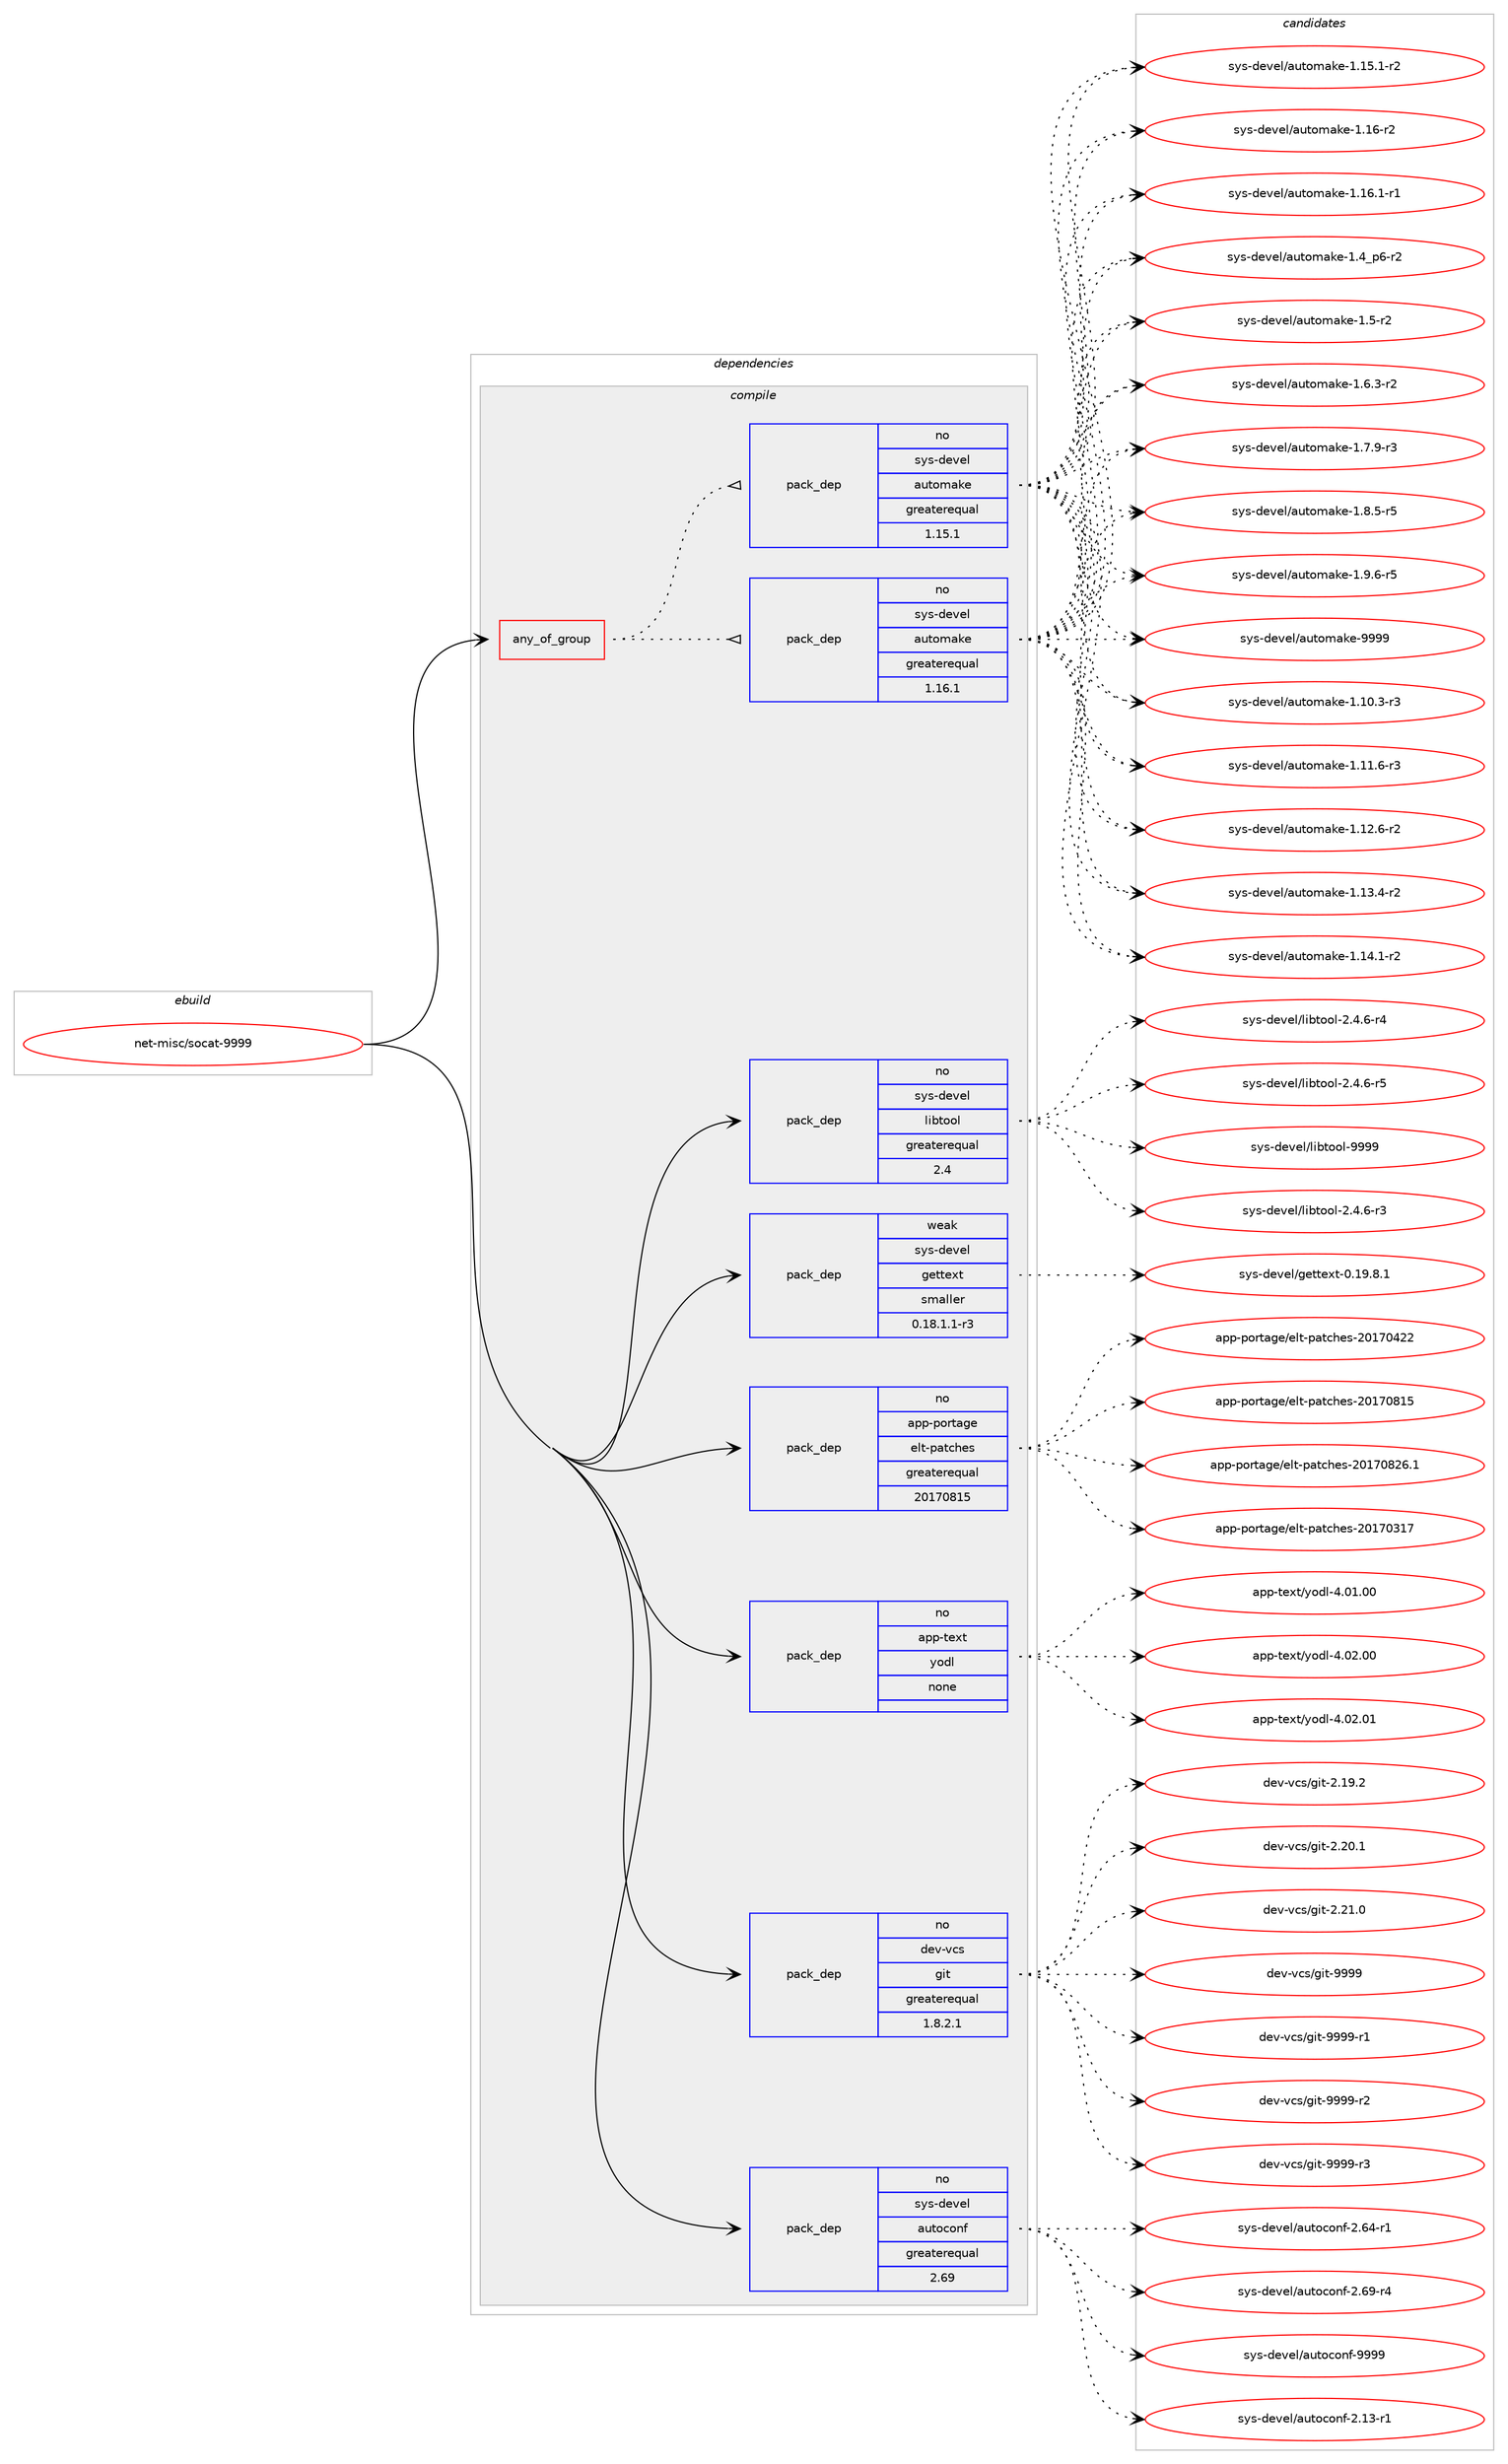 digraph prolog {

# *************
# Graph options
# *************

newrank=true;
concentrate=true;
compound=true;
graph [rankdir=LR,fontname=Helvetica,fontsize=10,ranksep=1.5];#, ranksep=2.5, nodesep=0.2];
edge  [arrowhead=vee];
node  [fontname=Helvetica,fontsize=10];

# **********
# The ebuild
# **********

subgraph cluster_leftcol {
color=gray;
rank=same;
label=<<i>ebuild</i>>;
id [label="net-misc/socat-9999", color=red, width=4, href="../net-misc/socat-9999.svg"];
}

# ****************
# The dependencies
# ****************

subgraph cluster_midcol {
color=gray;
label=<<i>dependencies</i>>;
subgraph cluster_compile {
fillcolor="#eeeeee";
style=filled;
label=<<i>compile</i>>;
subgraph any26456 {
dependency1672373 [label=<<TABLE BORDER="0" CELLBORDER="1" CELLSPACING="0" CELLPADDING="4"><TR><TD CELLPADDING="10">any_of_group</TD></TR></TABLE>>, shape=none, color=red];subgraph pack1195767 {
dependency1672374 [label=<<TABLE BORDER="0" CELLBORDER="1" CELLSPACING="0" CELLPADDING="4" WIDTH="220"><TR><TD ROWSPAN="6" CELLPADDING="30">pack_dep</TD></TR><TR><TD WIDTH="110">no</TD></TR><TR><TD>sys-devel</TD></TR><TR><TD>automake</TD></TR><TR><TD>greaterequal</TD></TR><TR><TD>1.16.1</TD></TR></TABLE>>, shape=none, color=blue];
}
dependency1672373:e -> dependency1672374:w [weight=20,style="dotted",arrowhead="oinv"];
subgraph pack1195768 {
dependency1672375 [label=<<TABLE BORDER="0" CELLBORDER="1" CELLSPACING="0" CELLPADDING="4" WIDTH="220"><TR><TD ROWSPAN="6" CELLPADDING="30">pack_dep</TD></TR><TR><TD WIDTH="110">no</TD></TR><TR><TD>sys-devel</TD></TR><TR><TD>automake</TD></TR><TR><TD>greaterequal</TD></TR><TR><TD>1.15.1</TD></TR></TABLE>>, shape=none, color=blue];
}
dependency1672373:e -> dependency1672375:w [weight=20,style="dotted",arrowhead="oinv"];
}
id:e -> dependency1672373:w [weight=20,style="solid",arrowhead="vee"];
subgraph pack1195769 {
dependency1672376 [label=<<TABLE BORDER="0" CELLBORDER="1" CELLSPACING="0" CELLPADDING="4" WIDTH="220"><TR><TD ROWSPAN="6" CELLPADDING="30">pack_dep</TD></TR><TR><TD WIDTH="110">no</TD></TR><TR><TD>app-portage</TD></TR><TR><TD>elt-patches</TD></TR><TR><TD>greaterequal</TD></TR><TR><TD>20170815</TD></TR></TABLE>>, shape=none, color=blue];
}
id:e -> dependency1672376:w [weight=20,style="solid",arrowhead="vee"];
subgraph pack1195770 {
dependency1672377 [label=<<TABLE BORDER="0" CELLBORDER="1" CELLSPACING="0" CELLPADDING="4" WIDTH="220"><TR><TD ROWSPAN="6" CELLPADDING="30">pack_dep</TD></TR><TR><TD WIDTH="110">no</TD></TR><TR><TD>app-text</TD></TR><TR><TD>yodl</TD></TR><TR><TD>none</TD></TR><TR><TD></TD></TR></TABLE>>, shape=none, color=blue];
}
id:e -> dependency1672377:w [weight=20,style="solid",arrowhead="vee"];
subgraph pack1195771 {
dependency1672378 [label=<<TABLE BORDER="0" CELLBORDER="1" CELLSPACING="0" CELLPADDING="4" WIDTH="220"><TR><TD ROWSPAN="6" CELLPADDING="30">pack_dep</TD></TR><TR><TD WIDTH="110">no</TD></TR><TR><TD>dev-vcs</TD></TR><TR><TD>git</TD></TR><TR><TD>greaterequal</TD></TR><TR><TD>1.8.2.1</TD></TR></TABLE>>, shape=none, color=blue];
}
id:e -> dependency1672378:w [weight=20,style="solid",arrowhead="vee"];
subgraph pack1195772 {
dependency1672379 [label=<<TABLE BORDER="0" CELLBORDER="1" CELLSPACING="0" CELLPADDING="4" WIDTH="220"><TR><TD ROWSPAN="6" CELLPADDING="30">pack_dep</TD></TR><TR><TD WIDTH="110">no</TD></TR><TR><TD>sys-devel</TD></TR><TR><TD>autoconf</TD></TR><TR><TD>greaterequal</TD></TR><TR><TD>2.69</TD></TR></TABLE>>, shape=none, color=blue];
}
id:e -> dependency1672379:w [weight=20,style="solid",arrowhead="vee"];
subgraph pack1195773 {
dependency1672380 [label=<<TABLE BORDER="0" CELLBORDER="1" CELLSPACING="0" CELLPADDING="4" WIDTH="220"><TR><TD ROWSPAN="6" CELLPADDING="30">pack_dep</TD></TR><TR><TD WIDTH="110">no</TD></TR><TR><TD>sys-devel</TD></TR><TR><TD>libtool</TD></TR><TR><TD>greaterequal</TD></TR><TR><TD>2.4</TD></TR></TABLE>>, shape=none, color=blue];
}
id:e -> dependency1672380:w [weight=20,style="solid",arrowhead="vee"];
subgraph pack1195774 {
dependency1672381 [label=<<TABLE BORDER="0" CELLBORDER="1" CELLSPACING="0" CELLPADDING="4" WIDTH="220"><TR><TD ROWSPAN="6" CELLPADDING="30">pack_dep</TD></TR><TR><TD WIDTH="110">weak</TD></TR><TR><TD>sys-devel</TD></TR><TR><TD>gettext</TD></TR><TR><TD>smaller</TD></TR><TR><TD>0.18.1.1-r3</TD></TR></TABLE>>, shape=none, color=blue];
}
id:e -> dependency1672381:w [weight=20,style="solid",arrowhead="vee"];
}
subgraph cluster_compileandrun {
fillcolor="#eeeeee";
style=filled;
label=<<i>compile and run</i>>;
}
subgraph cluster_run {
fillcolor="#eeeeee";
style=filled;
label=<<i>run</i>>;
}
}

# **************
# The candidates
# **************

subgraph cluster_choices {
rank=same;
color=gray;
label=<<i>candidates</i>>;

subgraph choice1195767 {
color=black;
nodesep=1;
choice11512111545100101118101108479711711611110997107101454946494846514511451 [label="sys-devel/automake-1.10.3-r3", color=red, width=4,href="../sys-devel/automake-1.10.3-r3.svg"];
choice11512111545100101118101108479711711611110997107101454946494946544511451 [label="sys-devel/automake-1.11.6-r3", color=red, width=4,href="../sys-devel/automake-1.11.6-r3.svg"];
choice11512111545100101118101108479711711611110997107101454946495046544511450 [label="sys-devel/automake-1.12.6-r2", color=red, width=4,href="../sys-devel/automake-1.12.6-r2.svg"];
choice11512111545100101118101108479711711611110997107101454946495146524511450 [label="sys-devel/automake-1.13.4-r2", color=red, width=4,href="../sys-devel/automake-1.13.4-r2.svg"];
choice11512111545100101118101108479711711611110997107101454946495246494511450 [label="sys-devel/automake-1.14.1-r2", color=red, width=4,href="../sys-devel/automake-1.14.1-r2.svg"];
choice11512111545100101118101108479711711611110997107101454946495346494511450 [label="sys-devel/automake-1.15.1-r2", color=red, width=4,href="../sys-devel/automake-1.15.1-r2.svg"];
choice1151211154510010111810110847971171161111099710710145494649544511450 [label="sys-devel/automake-1.16-r2", color=red, width=4,href="../sys-devel/automake-1.16-r2.svg"];
choice11512111545100101118101108479711711611110997107101454946495446494511449 [label="sys-devel/automake-1.16.1-r1", color=red, width=4,href="../sys-devel/automake-1.16.1-r1.svg"];
choice115121115451001011181011084797117116111109971071014549465295112544511450 [label="sys-devel/automake-1.4_p6-r2", color=red, width=4,href="../sys-devel/automake-1.4_p6-r2.svg"];
choice11512111545100101118101108479711711611110997107101454946534511450 [label="sys-devel/automake-1.5-r2", color=red, width=4,href="../sys-devel/automake-1.5-r2.svg"];
choice115121115451001011181011084797117116111109971071014549465446514511450 [label="sys-devel/automake-1.6.3-r2", color=red, width=4,href="../sys-devel/automake-1.6.3-r2.svg"];
choice115121115451001011181011084797117116111109971071014549465546574511451 [label="sys-devel/automake-1.7.9-r3", color=red, width=4,href="../sys-devel/automake-1.7.9-r3.svg"];
choice115121115451001011181011084797117116111109971071014549465646534511453 [label="sys-devel/automake-1.8.5-r5", color=red, width=4,href="../sys-devel/automake-1.8.5-r5.svg"];
choice115121115451001011181011084797117116111109971071014549465746544511453 [label="sys-devel/automake-1.9.6-r5", color=red, width=4,href="../sys-devel/automake-1.9.6-r5.svg"];
choice115121115451001011181011084797117116111109971071014557575757 [label="sys-devel/automake-9999", color=red, width=4,href="../sys-devel/automake-9999.svg"];
dependency1672374:e -> choice11512111545100101118101108479711711611110997107101454946494846514511451:w [style=dotted,weight="100"];
dependency1672374:e -> choice11512111545100101118101108479711711611110997107101454946494946544511451:w [style=dotted,weight="100"];
dependency1672374:e -> choice11512111545100101118101108479711711611110997107101454946495046544511450:w [style=dotted,weight="100"];
dependency1672374:e -> choice11512111545100101118101108479711711611110997107101454946495146524511450:w [style=dotted,weight="100"];
dependency1672374:e -> choice11512111545100101118101108479711711611110997107101454946495246494511450:w [style=dotted,weight="100"];
dependency1672374:e -> choice11512111545100101118101108479711711611110997107101454946495346494511450:w [style=dotted,weight="100"];
dependency1672374:e -> choice1151211154510010111810110847971171161111099710710145494649544511450:w [style=dotted,weight="100"];
dependency1672374:e -> choice11512111545100101118101108479711711611110997107101454946495446494511449:w [style=dotted,weight="100"];
dependency1672374:e -> choice115121115451001011181011084797117116111109971071014549465295112544511450:w [style=dotted,weight="100"];
dependency1672374:e -> choice11512111545100101118101108479711711611110997107101454946534511450:w [style=dotted,weight="100"];
dependency1672374:e -> choice115121115451001011181011084797117116111109971071014549465446514511450:w [style=dotted,weight="100"];
dependency1672374:e -> choice115121115451001011181011084797117116111109971071014549465546574511451:w [style=dotted,weight="100"];
dependency1672374:e -> choice115121115451001011181011084797117116111109971071014549465646534511453:w [style=dotted,weight="100"];
dependency1672374:e -> choice115121115451001011181011084797117116111109971071014549465746544511453:w [style=dotted,weight="100"];
dependency1672374:e -> choice115121115451001011181011084797117116111109971071014557575757:w [style=dotted,weight="100"];
}
subgraph choice1195768 {
color=black;
nodesep=1;
choice11512111545100101118101108479711711611110997107101454946494846514511451 [label="sys-devel/automake-1.10.3-r3", color=red, width=4,href="../sys-devel/automake-1.10.3-r3.svg"];
choice11512111545100101118101108479711711611110997107101454946494946544511451 [label="sys-devel/automake-1.11.6-r3", color=red, width=4,href="../sys-devel/automake-1.11.6-r3.svg"];
choice11512111545100101118101108479711711611110997107101454946495046544511450 [label="sys-devel/automake-1.12.6-r2", color=red, width=4,href="../sys-devel/automake-1.12.6-r2.svg"];
choice11512111545100101118101108479711711611110997107101454946495146524511450 [label="sys-devel/automake-1.13.4-r2", color=red, width=4,href="../sys-devel/automake-1.13.4-r2.svg"];
choice11512111545100101118101108479711711611110997107101454946495246494511450 [label="sys-devel/automake-1.14.1-r2", color=red, width=4,href="../sys-devel/automake-1.14.1-r2.svg"];
choice11512111545100101118101108479711711611110997107101454946495346494511450 [label="sys-devel/automake-1.15.1-r2", color=red, width=4,href="../sys-devel/automake-1.15.1-r2.svg"];
choice1151211154510010111810110847971171161111099710710145494649544511450 [label="sys-devel/automake-1.16-r2", color=red, width=4,href="../sys-devel/automake-1.16-r2.svg"];
choice11512111545100101118101108479711711611110997107101454946495446494511449 [label="sys-devel/automake-1.16.1-r1", color=red, width=4,href="../sys-devel/automake-1.16.1-r1.svg"];
choice115121115451001011181011084797117116111109971071014549465295112544511450 [label="sys-devel/automake-1.4_p6-r2", color=red, width=4,href="../sys-devel/automake-1.4_p6-r2.svg"];
choice11512111545100101118101108479711711611110997107101454946534511450 [label="sys-devel/automake-1.5-r2", color=red, width=4,href="../sys-devel/automake-1.5-r2.svg"];
choice115121115451001011181011084797117116111109971071014549465446514511450 [label="sys-devel/automake-1.6.3-r2", color=red, width=4,href="../sys-devel/automake-1.6.3-r2.svg"];
choice115121115451001011181011084797117116111109971071014549465546574511451 [label="sys-devel/automake-1.7.9-r3", color=red, width=4,href="../sys-devel/automake-1.7.9-r3.svg"];
choice115121115451001011181011084797117116111109971071014549465646534511453 [label="sys-devel/automake-1.8.5-r5", color=red, width=4,href="../sys-devel/automake-1.8.5-r5.svg"];
choice115121115451001011181011084797117116111109971071014549465746544511453 [label="sys-devel/automake-1.9.6-r5", color=red, width=4,href="../sys-devel/automake-1.9.6-r5.svg"];
choice115121115451001011181011084797117116111109971071014557575757 [label="sys-devel/automake-9999", color=red, width=4,href="../sys-devel/automake-9999.svg"];
dependency1672375:e -> choice11512111545100101118101108479711711611110997107101454946494846514511451:w [style=dotted,weight="100"];
dependency1672375:e -> choice11512111545100101118101108479711711611110997107101454946494946544511451:w [style=dotted,weight="100"];
dependency1672375:e -> choice11512111545100101118101108479711711611110997107101454946495046544511450:w [style=dotted,weight="100"];
dependency1672375:e -> choice11512111545100101118101108479711711611110997107101454946495146524511450:w [style=dotted,weight="100"];
dependency1672375:e -> choice11512111545100101118101108479711711611110997107101454946495246494511450:w [style=dotted,weight="100"];
dependency1672375:e -> choice11512111545100101118101108479711711611110997107101454946495346494511450:w [style=dotted,weight="100"];
dependency1672375:e -> choice1151211154510010111810110847971171161111099710710145494649544511450:w [style=dotted,weight="100"];
dependency1672375:e -> choice11512111545100101118101108479711711611110997107101454946495446494511449:w [style=dotted,weight="100"];
dependency1672375:e -> choice115121115451001011181011084797117116111109971071014549465295112544511450:w [style=dotted,weight="100"];
dependency1672375:e -> choice11512111545100101118101108479711711611110997107101454946534511450:w [style=dotted,weight="100"];
dependency1672375:e -> choice115121115451001011181011084797117116111109971071014549465446514511450:w [style=dotted,weight="100"];
dependency1672375:e -> choice115121115451001011181011084797117116111109971071014549465546574511451:w [style=dotted,weight="100"];
dependency1672375:e -> choice115121115451001011181011084797117116111109971071014549465646534511453:w [style=dotted,weight="100"];
dependency1672375:e -> choice115121115451001011181011084797117116111109971071014549465746544511453:w [style=dotted,weight="100"];
dependency1672375:e -> choice115121115451001011181011084797117116111109971071014557575757:w [style=dotted,weight="100"];
}
subgraph choice1195769 {
color=black;
nodesep=1;
choice97112112451121111141169710310147101108116451129711699104101115455048495548514955 [label="app-portage/elt-patches-20170317", color=red, width=4,href="../app-portage/elt-patches-20170317.svg"];
choice97112112451121111141169710310147101108116451129711699104101115455048495548525050 [label="app-portage/elt-patches-20170422", color=red, width=4,href="../app-portage/elt-patches-20170422.svg"];
choice97112112451121111141169710310147101108116451129711699104101115455048495548564953 [label="app-portage/elt-patches-20170815", color=red, width=4,href="../app-portage/elt-patches-20170815.svg"];
choice971121124511211111411697103101471011081164511297116991041011154550484955485650544649 [label="app-portage/elt-patches-20170826.1", color=red, width=4,href="../app-portage/elt-patches-20170826.1.svg"];
dependency1672376:e -> choice97112112451121111141169710310147101108116451129711699104101115455048495548514955:w [style=dotted,weight="100"];
dependency1672376:e -> choice97112112451121111141169710310147101108116451129711699104101115455048495548525050:w [style=dotted,weight="100"];
dependency1672376:e -> choice97112112451121111141169710310147101108116451129711699104101115455048495548564953:w [style=dotted,weight="100"];
dependency1672376:e -> choice971121124511211111411697103101471011081164511297116991041011154550484955485650544649:w [style=dotted,weight="100"];
}
subgraph choice1195770 {
color=black;
nodesep=1;
choice9711211245116101120116471211111001084552464849464848 [label="app-text/yodl-4.01.00", color=red, width=4,href="../app-text/yodl-4.01.00.svg"];
choice9711211245116101120116471211111001084552464850464848 [label="app-text/yodl-4.02.00", color=red, width=4,href="../app-text/yodl-4.02.00.svg"];
choice9711211245116101120116471211111001084552464850464849 [label="app-text/yodl-4.02.01", color=red, width=4,href="../app-text/yodl-4.02.01.svg"];
dependency1672377:e -> choice9711211245116101120116471211111001084552464849464848:w [style=dotted,weight="100"];
dependency1672377:e -> choice9711211245116101120116471211111001084552464850464848:w [style=dotted,weight="100"];
dependency1672377:e -> choice9711211245116101120116471211111001084552464850464849:w [style=dotted,weight="100"];
}
subgraph choice1195771 {
color=black;
nodesep=1;
choice10010111845118991154710310511645504649574650 [label="dev-vcs/git-2.19.2", color=red, width=4,href="../dev-vcs/git-2.19.2.svg"];
choice10010111845118991154710310511645504650484649 [label="dev-vcs/git-2.20.1", color=red, width=4,href="../dev-vcs/git-2.20.1.svg"];
choice10010111845118991154710310511645504650494648 [label="dev-vcs/git-2.21.0", color=red, width=4,href="../dev-vcs/git-2.21.0.svg"];
choice1001011184511899115471031051164557575757 [label="dev-vcs/git-9999", color=red, width=4,href="../dev-vcs/git-9999.svg"];
choice10010111845118991154710310511645575757574511449 [label="dev-vcs/git-9999-r1", color=red, width=4,href="../dev-vcs/git-9999-r1.svg"];
choice10010111845118991154710310511645575757574511450 [label="dev-vcs/git-9999-r2", color=red, width=4,href="../dev-vcs/git-9999-r2.svg"];
choice10010111845118991154710310511645575757574511451 [label="dev-vcs/git-9999-r3", color=red, width=4,href="../dev-vcs/git-9999-r3.svg"];
dependency1672378:e -> choice10010111845118991154710310511645504649574650:w [style=dotted,weight="100"];
dependency1672378:e -> choice10010111845118991154710310511645504650484649:w [style=dotted,weight="100"];
dependency1672378:e -> choice10010111845118991154710310511645504650494648:w [style=dotted,weight="100"];
dependency1672378:e -> choice1001011184511899115471031051164557575757:w [style=dotted,weight="100"];
dependency1672378:e -> choice10010111845118991154710310511645575757574511449:w [style=dotted,weight="100"];
dependency1672378:e -> choice10010111845118991154710310511645575757574511450:w [style=dotted,weight="100"];
dependency1672378:e -> choice10010111845118991154710310511645575757574511451:w [style=dotted,weight="100"];
}
subgraph choice1195772 {
color=black;
nodesep=1;
choice1151211154510010111810110847971171161119911111010245504649514511449 [label="sys-devel/autoconf-2.13-r1", color=red, width=4,href="../sys-devel/autoconf-2.13-r1.svg"];
choice1151211154510010111810110847971171161119911111010245504654524511449 [label="sys-devel/autoconf-2.64-r1", color=red, width=4,href="../sys-devel/autoconf-2.64-r1.svg"];
choice1151211154510010111810110847971171161119911111010245504654574511452 [label="sys-devel/autoconf-2.69-r4", color=red, width=4,href="../sys-devel/autoconf-2.69-r4.svg"];
choice115121115451001011181011084797117116111991111101024557575757 [label="sys-devel/autoconf-9999", color=red, width=4,href="../sys-devel/autoconf-9999.svg"];
dependency1672379:e -> choice1151211154510010111810110847971171161119911111010245504649514511449:w [style=dotted,weight="100"];
dependency1672379:e -> choice1151211154510010111810110847971171161119911111010245504654524511449:w [style=dotted,weight="100"];
dependency1672379:e -> choice1151211154510010111810110847971171161119911111010245504654574511452:w [style=dotted,weight="100"];
dependency1672379:e -> choice115121115451001011181011084797117116111991111101024557575757:w [style=dotted,weight="100"];
}
subgraph choice1195773 {
color=black;
nodesep=1;
choice1151211154510010111810110847108105981161111111084550465246544511451 [label="sys-devel/libtool-2.4.6-r3", color=red, width=4,href="../sys-devel/libtool-2.4.6-r3.svg"];
choice1151211154510010111810110847108105981161111111084550465246544511452 [label="sys-devel/libtool-2.4.6-r4", color=red, width=4,href="../sys-devel/libtool-2.4.6-r4.svg"];
choice1151211154510010111810110847108105981161111111084550465246544511453 [label="sys-devel/libtool-2.4.6-r5", color=red, width=4,href="../sys-devel/libtool-2.4.6-r5.svg"];
choice1151211154510010111810110847108105981161111111084557575757 [label="sys-devel/libtool-9999", color=red, width=4,href="../sys-devel/libtool-9999.svg"];
dependency1672380:e -> choice1151211154510010111810110847108105981161111111084550465246544511451:w [style=dotted,weight="100"];
dependency1672380:e -> choice1151211154510010111810110847108105981161111111084550465246544511452:w [style=dotted,weight="100"];
dependency1672380:e -> choice1151211154510010111810110847108105981161111111084550465246544511453:w [style=dotted,weight="100"];
dependency1672380:e -> choice1151211154510010111810110847108105981161111111084557575757:w [style=dotted,weight="100"];
}
subgraph choice1195774 {
color=black;
nodesep=1;
choice1151211154510010111810110847103101116116101120116454846495746564649 [label="sys-devel/gettext-0.19.8.1", color=red, width=4,href="../sys-devel/gettext-0.19.8.1.svg"];
dependency1672381:e -> choice1151211154510010111810110847103101116116101120116454846495746564649:w [style=dotted,weight="100"];
}
}

}
